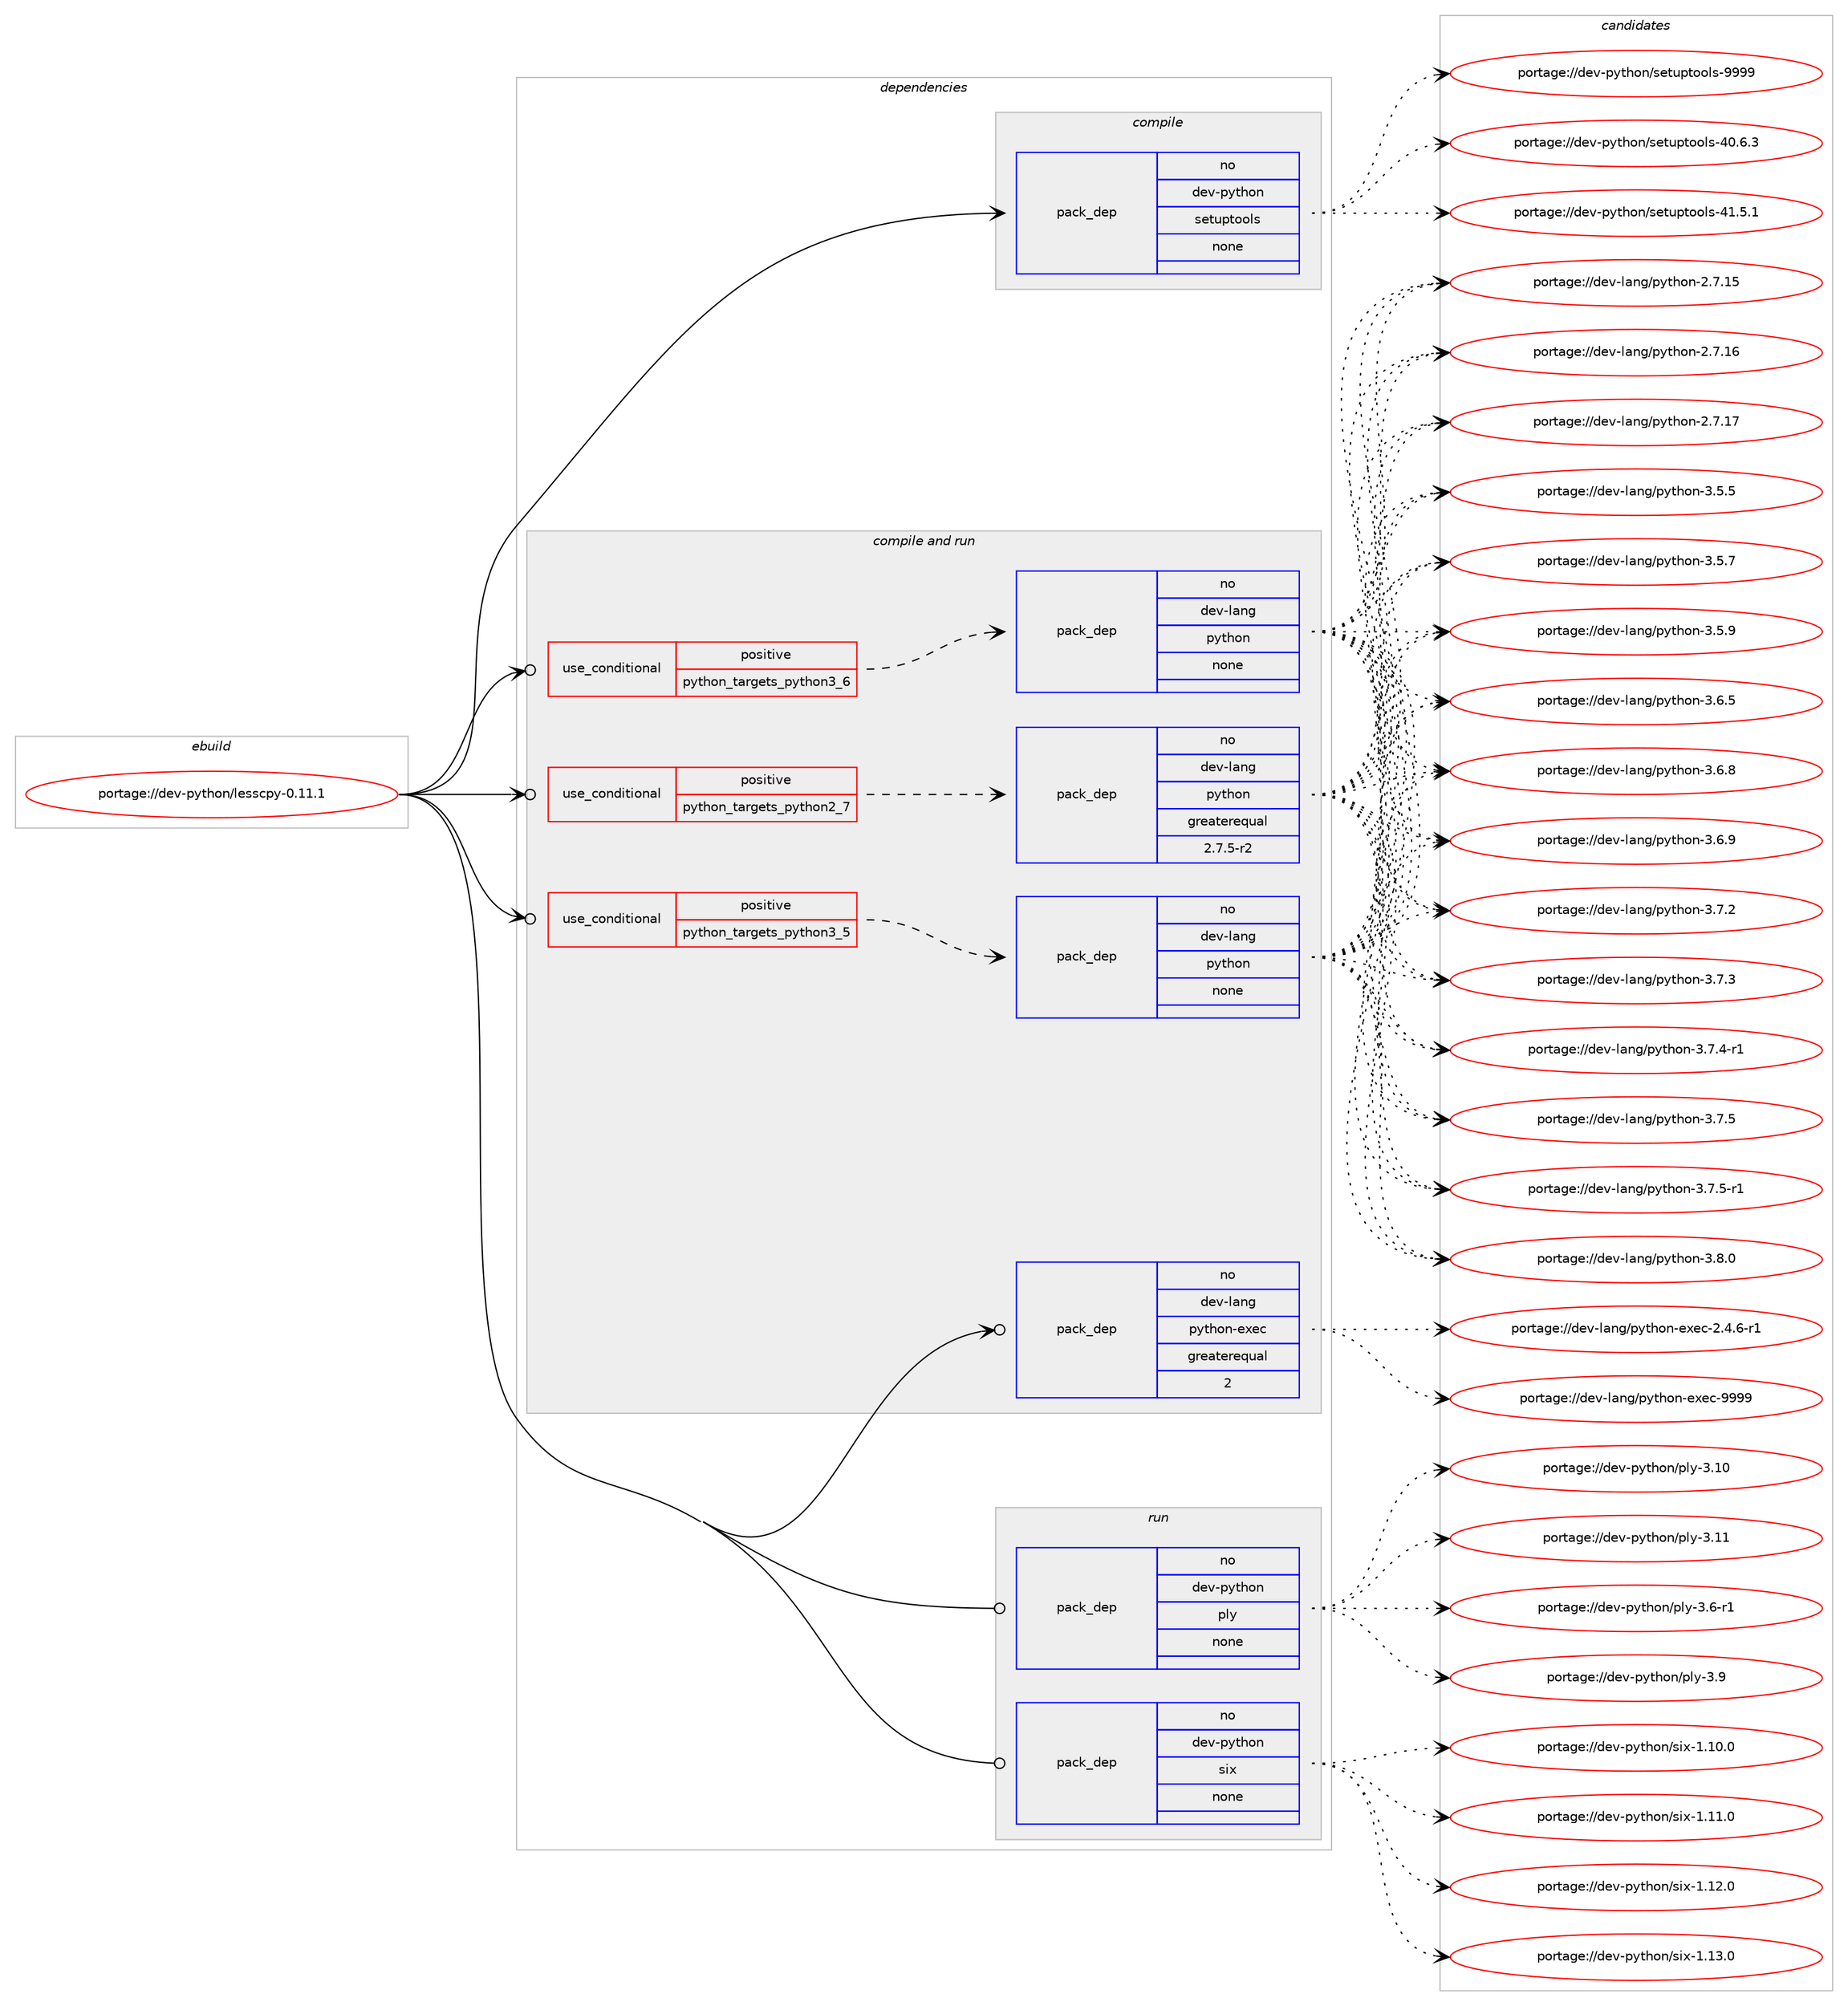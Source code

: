 digraph prolog {

# *************
# Graph options
# *************

newrank=true;
concentrate=true;
compound=true;
graph [rankdir=LR,fontname=Helvetica,fontsize=10,ranksep=1.5];#, ranksep=2.5, nodesep=0.2];
edge  [arrowhead=vee];
node  [fontname=Helvetica,fontsize=10];

# **********
# The ebuild
# **********

subgraph cluster_leftcol {
color=gray;
rank=same;
label=<<i>ebuild</i>>;
id [label="portage://dev-python/lesscpy-0.11.1", color=red, width=4, href="../dev-python/lesscpy-0.11.1.svg"];
}

# ****************
# The dependencies
# ****************

subgraph cluster_midcol {
color=gray;
label=<<i>dependencies</i>>;
subgraph cluster_compile {
fillcolor="#eeeeee";
style=filled;
label=<<i>compile</i>>;
subgraph pack113081 {
dependency147553 [label=<<TABLE BORDER="0" CELLBORDER="1" CELLSPACING="0" CELLPADDING="4" WIDTH="220"><TR><TD ROWSPAN="6" CELLPADDING="30">pack_dep</TD></TR><TR><TD WIDTH="110">no</TD></TR><TR><TD>dev-python</TD></TR><TR><TD>setuptools</TD></TR><TR><TD>none</TD></TR><TR><TD></TD></TR></TABLE>>, shape=none, color=blue];
}
id:e -> dependency147553:w [weight=20,style="solid",arrowhead="vee"];
}
subgraph cluster_compileandrun {
fillcolor="#eeeeee";
style=filled;
label=<<i>compile and run</i>>;
subgraph cond31145 {
dependency147554 [label=<<TABLE BORDER="0" CELLBORDER="1" CELLSPACING="0" CELLPADDING="4"><TR><TD ROWSPAN="3" CELLPADDING="10">use_conditional</TD></TR><TR><TD>positive</TD></TR><TR><TD>python_targets_python2_7</TD></TR></TABLE>>, shape=none, color=red];
subgraph pack113082 {
dependency147555 [label=<<TABLE BORDER="0" CELLBORDER="1" CELLSPACING="0" CELLPADDING="4" WIDTH="220"><TR><TD ROWSPAN="6" CELLPADDING="30">pack_dep</TD></TR><TR><TD WIDTH="110">no</TD></TR><TR><TD>dev-lang</TD></TR><TR><TD>python</TD></TR><TR><TD>greaterequal</TD></TR><TR><TD>2.7.5-r2</TD></TR></TABLE>>, shape=none, color=blue];
}
dependency147554:e -> dependency147555:w [weight=20,style="dashed",arrowhead="vee"];
}
id:e -> dependency147554:w [weight=20,style="solid",arrowhead="odotvee"];
subgraph cond31146 {
dependency147556 [label=<<TABLE BORDER="0" CELLBORDER="1" CELLSPACING="0" CELLPADDING="4"><TR><TD ROWSPAN="3" CELLPADDING="10">use_conditional</TD></TR><TR><TD>positive</TD></TR><TR><TD>python_targets_python3_5</TD></TR></TABLE>>, shape=none, color=red];
subgraph pack113083 {
dependency147557 [label=<<TABLE BORDER="0" CELLBORDER="1" CELLSPACING="0" CELLPADDING="4" WIDTH="220"><TR><TD ROWSPAN="6" CELLPADDING="30">pack_dep</TD></TR><TR><TD WIDTH="110">no</TD></TR><TR><TD>dev-lang</TD></TR><TR><TD>python</TD></TR><TR><TD>none</TD></TR><TR><TD></TD></TR></TABLE>>, shape=none, color=blue];
}
dependency147556:e -> dependency147557:w [weight=20,style="dashed",arrowhead="vee"];
}
id:e -> dependency147556:w [weight=20,style="solid",arrowhead="odotvee"];
subgraph cond31147 {
dependency147558 [label=<<TABLE BORDER="0" CELLBORDER="1" CELLSPACING="0" CELLPADDING="4"><TR><TD ROWSPAN="3" CELLPADDING="10">use_conditional</TD></TR><TR><TD>positive</TD></TR><TR><TD>python_targets_python3_6</TD></TR></TABLE>>, shape=none, color=red];
subgraph pack113084 {
dependency147559 [label=<<TABLE BORDER="0" CELLBORDER="1" CELLSPACING="0" CELLPADDING="4" WIDTH="220"><TR><TD ROWSPAN="6" CELLPADDING="30">pack_dep</TD></TR><TR><TD WIDTH="110">no</TD></TR><TR><TD>dev-lang</TD></TR><TR><TD>python</TD></TR><TR><TD>none</TD></TR><TR><TD></TD></TR></TABLE>>, shape=none, color=blue];
}
dependency147558:e -> dependency147559:w [weight=20,style="dashed",arrowhead="vee"];
}
id:e -> dependency147558:w [weight=20,style="solid",arrowhead="odotvee"];
subgraph pack113085 {
dependency147560 [label=<<TABLE BORDER="0" CELLBORDER="1" CELLSPACING="0" CELLPADDING="4" WIDTH="220"><TR><TD ROWSPAN="6" CELLPADDING="30">pack_dep</TD></TR><TR><TD WIDTH="110">no</TD></TR><TR><TD>dev-lang</TD></TR><TR><TD>python-exec</TD></TR><TR><TD>greaterequal</TD></TR><TR><TD>2</TD></TR></TABLE>>, shape=none, color=blue];
}
id:e -> dependency147560:w [weight=20,style="solid",arrowhead="odotvee"];
}
subgraph cluster_run {
fillcolor="#eeeeee";
style=filled;
label=<<i>run</i>>;
subgraph pack113086 {
dependency147561 [label=<<TABLE BORDER="0" CELLBORDER="1" CELLSPACING="0" CELLPADDING="4" WIDTH="220"><TR><TD ROWSPAN="6" CELLPADDING="30">pack_dep</TD></TR><TR><TD WIDTH="110">no</TD></TR><TR><TD>dev-python</TD></TR><TR><TD>ply</TD></TR><TR><TD>none</TD></TR><TR><TD></TD></TR></TABLE>>, shape=none, color=blue];
}
id:e -> dependency147561:w [weight=20,style="solid",arrowhead="odot"];
subgraph pack113087 {
dependency147562 [label=<<TABLE BORDER="0" CELLBORDER="1" CELLSPACING="0" CELLPADDING="4" WIDTH="220"><TR><TD ROWSPAN="6" CELLPADDING="30">pack_dep</TD></TR><TR><TD WIDTH="110">no</TD></TR><TR><TD>dev-python</TD></TR><TR><TD>six</TD></TR><TR><TD>none</TD></TR><TR><TD></TD></TR></TABLE>>, shape=none, color=blue];
}
id:e -> dependency147562:w [weight=20,style="solid",arrowhead="odot"];
}
}

# **************
# The candidates
# **************

subgraph cluster_choices {
rank=same;
color=gray;
label=<<i>candidates</i>>;

subgraph choice113081 {
color=black;
nodesep=1;
choiceportage100101118451121211161041111104711510111611711211611111110811545524846544651 [label="portage://dev-python/setuptools-40.6.3", color=red, width=4,href="../dev-python/setuptools-40.6.3.svg"];
choiceportage100101118451121211161041111104711510111611711211611111110811545524946534649 [label="portage://dev-python/setuptools-41.5.1", color=red, width=4,href="../dev-python/setuptools-41.5.1.svg"];
choiceportage10010111845112121116104111110471151011161171121161111111081154557575757 [label="portage://dev-python/setuptools-9999", color=red, width=4,href="../dev-python/setuptools-9999.svg"];
dependency147553:e -> choiceportage100101118451121211161041111104711510111611711211611111110811545524846544651:w [style=dotted,weight="100"];
dependency147553:e -> choiceportage100101118451121211161041111104711510111611711211611111110811545524946534649:w [style=dotted,weight="100"];
dependency147553:e -> choiceportage10010111845112121116104111110471151011161171121161111111081154557575757:w [style=dotted,weight="100"];
}
subgraph choice113082 {
color=black;
nodesep=1;
choiceportage10010111845108971101034711212111610411111045504655464953 [label="portage://dev-lang/python-2.7.15", color=red, width=4,href="../dev-lang/python-2.7.15.svg"];
choiceportage10010111845108971101034711212111610411111045504655464954 [label="portage://dev-lang/python-2.7.16", color=red, width=4,href="../dev-lang/python-2.7.16.svg"];
choiceportage10010111845108971101034711212111610411111045504655464955 [label="portage://dev-lang/python-2.7.17", color=red, width=4,href="../dev-lang/python-2.7.17.svg"];
choiceportage100101118451089711010347112121116104111110455146534653 [label="portage://dev-lang/python-3.5.5", color=red, width=4,href="../dev-lang/python-3.5.5.svg"];
choiceportage100101118451089711010347112121116104111110455146534655 [label="portage://dev-lang/python-3.5.7", color=red, width=4,href="../dev-lang/python-3.5.7.svg"];
choiceportage100101118451089711010347112121116104111110455146534657 [label="portage://dev-lang/python-3.5.9", color=red, width=4,href="../dev-lang/python-3.5.9.svg"];
choiceportage100101118451089711010347112121116104111110455146544653 [label="portage://dev-lang/python-3.6.5", color=red, width=4,href="../dev-lang/python-3.6.5.svg"];
choiceportage100101118451089711010347112121116104111110455146544656 [label="portage://dev-lang/python-3.6.8", color=red, width=4,href="../dev-lang/python-3.6.8.svg"];
choiceportage100101118451089711010347112121116104111110455146544657 [label="portage://dev-lang/python-3.6.9", color=red, width=4,href="../dev-lang/python-3.6.9.svg"];
choiceportage100101118451089711010347112121116104111110455146554650 [label="portage://dev-lang/python-3.7.2", color=red, width=4,href="../dev-lang/python-3.7.2.svg"];
choiceportage100101118451089711010347112121116104111110455146554651 [label="portage://dev-lang/python-3.7.3", color=red, width=4,href="../dev-lang/python-3.7.3.svg"];
choiceportage1001011184510897110103471121211161041111104551465546524511449 [label="portage://dev-lang/python-3.7.4-r1", color=red, width=4,href="../dev-lang/python-3.7.4-r1.svg"];
choiceportage100101118451089711010347112121116104111110455146554653 [label="portage://dev-lang/python-3.7.5", color=red, width=4,href="../dev-lang/python-3.7.5.svg"];
choiceportage1001011184510897110103471121211161041111104551465546534511449 [label="portage://dev-lang/python-3.7.5-r1", color=red, width=4,href="../dev-lang/python-3.7.5-r1.svg"];
choiceportage100101118451089711010347112121116104111110455146564648 [label="portage://dev-lang/python-3.8.0", color=red, width=4,href="../dev-lang/python-3.8.0.svg"];
dependency147555:e -> choiceportage10010111845108971101034711212111610411111045504655464953:w [style=dotted,weight="100"];
dependency147555:e -> choiceportage10010111845108971101034711212111610411111045504655464954:w [style=dotted,weight="100"];
dependency147555:e -> choiceportage10010111845108971101034711212111610411111045504655464955:w [style=dotted,weight="100"];
dependency147555:e -> choiceportage100101118451089711010347112121116104111110455146534653:w [style=dotted,weight="100"];
dependency147555:e -> choiceportage100101118451089711010347112121116104111110455146534655:w [style=dotted,weight="100"];
dependency147555:e -> choiceportage100101118451089711010347112121116104111110455146534657:w [style=dotted,weight="100"];
dependency147555:e -> choiceportage100101118451089711010347112121116104111110455146544653:w [style=dotted,weight="100"];
dependency147555:e -> choiceportage100101118451089711010347112121116104111110455146544656:w [style=dotted,weight="100"];
dependency147555:e -> choiceportage100101118451089711010347112121116104111110455146544657:w [style=dotted,weight="100"];
dependency147555:e -> choiceportage100101118451089711010347112121116104111110455146554650:w [style=dotted,weight="100"];
dependency147555:e -> choiceportage100101118451089711010347112121116104111110455146554651:w [style=dotted,weight="100"];
dependency147555:e -> choiceportage1001011184510897110103471121211161041111104551465546524511449:w [style=dotted,weight="100"];
dependency147555:e -> choiceportage100101118451089711010347112121116104111110455146554653:w [style=dotted,weight="100"];
dependency147555:e -> choiceportage1001011184510897110103471121211161041111104551465546534511449:w [style=dotted,weight="100"];
dependency147555:e -> choiceportage100101118451089711010347112121116104111110455146564648:w [style=dotted,weight="100"];
}
subgraph choice113083 {
color=black;
nodesep=1;
choiceportage10010111845108971101034711212111610411111045504655464953 [label="portage://dev-lang/python-2.7.15", color=red, width=4,href="../dev-lang/python-2.7.15.svg"];
choiceportage10010111845108971101034711212111610411111045504655464954 [label="portage://dev-lang/python-2.7.16", color=red, width=4,href="../dev-lang/python-2.7.16.svg"];
choiceportage10010111845108971101034711212111610411111045504655464955 [label="portage://dev-lang/python-2.7.17", color=red, width=4,href="../dev-lang/python-2.7.17.svg"];
choiceportage100101118451089711010347112121116104111110455146534653 [label="portage://dev-lang/python-3.5.5", color=red, width=4,href="../dev-lang/python-3.5.5.svg"];
choiceportage100101118451089711010347112121116104111110455146534655 [label="portage://dev-lang/python-3.5.7", color=red, width=4,href="../dev-lang/python-3.5.7.svg"];
choiceportage100101118451089711010347112121116104111110455146534657 [label="portage://dev-lang/python-3.5.9", color=red, width=4,href="../dev-lang/python-3.5.9.svg"];
choiceportage100101118451089711010347112121116104111110455146544653 [label="portage://dev-lang/python-3.6.5", color=red, width=4,href="../dev-lang/python-3.6.5.svg"];
choiceportage100101118451089711010347112121116104111110455146544656 [label="portage://dev-lang/python-3.6.8", color=red, width=4,href="../dev-lang/python-3.6.8.svg"];
choiceportage100101118451089711010347112121116104111110455146544657 [label="portage://dev-lang/python-3.6.9", color=red, width=4,href="../dev-lang/python-3.6.9.svg"];
choiceportage100101118451089711010347112121116104111110455146554650 [label="portage://dev-lang/python-3.7.2", color=red, width=4,href="../dev-lang/python-3.7.2.svg"];
choiceportage100101118451089711010347112121116104111110455146554651 [label="portage://dev-lang/python-3.7.3", color=red, width=4,href="../dev-lang/python-3.7.3.svg"];
choiceportage1001011184510897110103471121211161041111104551465546524511449 [label="portage://dev-lang/python-3.7.4-r1", color=red, width=4,href="../dev-lang/python-3.7.4-r1.svg"];
choiceportage100101118451089711010347112121116104111110455146554653 [label="portage://dev-lang/python-3.7.5", color=red, width=4,href="../dev-lang/python-3.7.5.svg"];
choiceportage1001011184510897110103471121211161041111104551465546534511449 [label="portage://dev-lang/python-3.7.5-r1", color=red, width=4,href="../dev-lang/python-3.7.5-r1.svg"];
choiceportage100101118451089711010347112121116104111110455146564648 [label="portage://dev-lang/python-3.8.0", color=red, width=4,href="../dev-lang/python-3.8.0.svg"];
dependency147557:e -> choiceportage10010111845108971101034711212111610411111045504655464953:w [style=dotted,weight="100"];
dependency147557:e -> choiceportage10010111845108971101034711212111610411111045504655464954:w [style=dotted,weight="100"];
dependency147557:e -> choiceportage10010111845108971101034711212111610411111045504655464955:w [style=dotted,weight="100"];
dependency147557:e -> choiceportage100101118451089711010347112121116104111110455146534653:w [style=dotted,weight="100"];
dependency147557:e -> choiceportage100101118451089711010347112121116104111110455146534655:w [style=dotted,weight="100"];
dependency147557:e -> choiceportage100101118451089711010347112121116104111110455146534657:w [style=dotted,weight="100"];
dependency147557:e -> choiceportage100101118451089711010347112121116104111110455146544653:w [style=dotted,weight="100"];
dependency147557:e -> choiceportage100101118451089711010347112121116104111110455146544656:w [style=dotted,weight="100"];
dependency147557:e -> choiceportage100101118451089711010347112121116104111110455146544657:w [style=dotted,weight="100"];
dependency147557:e -> choiceportage100101118451089711010347112121116104111110455146554650:w [style=dotted,weight="100"];
dependency147557:e -> choiceportage100101118451089711010347112121116104111110455146554651:w [style=dotted,weight="100"];
dependency147557:e -> choiceportage1001011184510897110103471121211161041111104551465546524511449:w [style=dotted,weight="100"];
dependency147557:e -> choiceportage100101118451089711010347112121116104111110455146554653:w [style=dotted,weight="100"];
dependency147557:e -> choiceportage1001011184510897110103471121211161041111104551465546534511449:w [style=dotted,weight="100"];
dependency147557:e -> choiceportage100101118451089711010347112121116104111110455146564648:w [style=dotted,weight="100"];
}
subgraph choice113084 {
color=black;
nodesep=1;
choiceportage10010111845108971101034711212111610411111045504655464953 [label="portage://dev-lang/python-2.7.15", color=red, width=4,href="../dev-lang/python-2.7.15.svg"];
choiceportage10010111845108971101034711212111610411111045504655464954 [label="portage://dev-lang/python-2.7.16", color=red, width=4,href="../dev-lang/python-2.7.16.svg"];
choiceportage10010111845108971101034711212111610411111045504655464955 [label="portage://dev-lang/python-2.7.17", color=red, width=4,href="../dev-lang/python-2.7.17.svg"];
choiceportage100101118451089711010347112121116104111110455146534653 [label="portage://dev-lang/python-3.5.5", color=red, width=4,href="../dev-lang/python-3.5.5.svg"];
choiceportage100101118451089711010347112121116104111110455146534655 [label="portage://dev-lang/python-3.5.7", color=red, width=4,href="../dev-lang/python-3.5.7.svg"];
choiceportage100101118451089711010347112121116104111110455146534657 [label="portage://dev-lang/python-3.5.9", color=red, width=4,href="../dev-lang/python-3.5.9.svg"];
choiceportage100101118451089711010347112121116104111110455146544653 [label="portage://dev-lang/python-3.6.5", color=red, width=4,href="../dev-lang/python-3.6.5.svg"];
choiceportage100101118451089711010347112121116104111110455146544656 [label="portage://dev-lang/python-3.6.8", color=red, width=4,href="../dev-lang/python-3.6.8.svg"];
choiceportage100101118451089711010347112121116104111110455146544657 [label="portage://dev-lang/python-3.6.9", color=red, width=4,href="../dev-lang/python-3.6.9.svg"];
choiceportage100101118451089711010347112121116104111110455146554650 [label="portage://dev-lang/python-3.7.2", color=red, width=4,href="../dev-lang/python-3.7.2.svg"];
choiceportage100101118451089711010347112121116104111110455146554651 [label="portage://dev-lang/python-3.7.3", color=red, width=4,href="../dev-lang/python-3.7.3.svg"];
choiceportage1001011184510897110103471121211161041111104551465546524511449 [label="portage://dev-lang/python-3.7.4-r1", color=red, width=4,href="../dev-lang/python-3.7.4-r1.svg"];
choiceportage100101118451089711010347112121116104111110455146554653 [label="portage://dev-lang/python-3.7.5", color=red, width=4,href="../dev-lang/python-3.7.5.svg"];
choiceportage1001011184510897110103471121211161041111104551465546534511449 [label="portage://dev-lang/python-3.7.5-r1", color=red, width=4,href="../dev-lang/python-3.7.5-r1.svg"];
choiceportage100101118451089711010347112121116104111110455146564648 [label="portage://dev-lang/python-3.8.0", color=red, width=4,href="../dev-lang/python-3.8.0.svg"];
dependency147559:e -> choiceportage10010111845108971101034711212111610411111045504655464953:w [style=dotted,weight="100"];
dependency147559:e -> choiceportage10010111845108971101034711212111610411111045504655464954:w [style=dotted,weight="100"];
dependency147559:e -> choiceportage10010111845108971101034711212111610411111045504655464955:w [style=dotted,weight="100"];
dependency147559:e -> choiceportage100101118451089711010347112121116104111110455146534653:w [style=dotted,weight="100"];
dependency147559:e -> choiceportage100101118451089711010347112121116104111110455146534655:w [style=dotted,weight="100"];
dependency147559:e -> choiceportage100101118451089711010347112121116104111110455146534657:w [style=dotted,weight="100"];
dependency147559:e -> choiceportage100101118451089711010347112121116104111110455146544653:w [style=dotted,weight="100"];
dependency147559:e -> choiceportage100101118451089711010347112121116104111110455146544656:w [style=dotted,weight="100"];
dependency147559:e -> choiceportage100101118451089711010347112121116104111110455146544657:w [style=dotted,weight="100"];
dependency147559:e -> choiceportage100101118451089711010347112121116104111110455146554650:w [style=dotted,weight="100"];
dependency147559:e -> choiceportage100101118451089711010347112121116104111110455146554651:w [style=dotted,weight="100"];
dependency147559:e -> choiceportage1001011184510897110103471121211161041111104551465546524511449:w [style=dotted,weight="100"];
dependency147559:e -> choiceportage100101118451089711010347112121116104111110455146554653:w [style=dotted,weight="100"];
dependency147559:e -> choiceportage1001011184510897110103471121211161041111104551465546534511449:w [style=dotted,weight="100"];
dependency147559:e -> choiceportage100101118451089711010347112121116104111110455146564648:w [style=dotted,weight="100"];
}
subgraph choice113085 {
color=black;
nodesep=1;
choiceportage10010111845108971101034711212111610411111045101120101994550465246544511449 [label="portage://dev-lang/python-exec-2.4.6-r1", color=red, width=4,href="../dev-lang/python-exec-2.4.6-r1.svg"];
choiceportage10010111845108971101034711212111610411111045101120101994557575757 [label="portage://dev-lang/python-exec-9999", color=red, width=4,href="../dev-lang/python-exec-9999.svg"];
dependency147560:e -> choiceportage10010111845108971101034711212111610411111045101120101994550465246544511449:w [style=dotted,weight="100"];
dependency147560:e -> choiceportage10010111845108971101034711212111610411111045101120101994557575757:w [style=dotted,weight="100"];
}
subgraph choice113086 {
color=black;
nodesep=1;
choiceportage10010111845112121116104111110471121081214551464948 [label="portage://dev-python/ply-3.10", color=red, width=4,href="../dev-python/ply-3.10.svg"];
choiceportage10010111845112121116104111110471121081214551464949 [label="portage://dev-python/ply-3.11", color=red, width=4,href="../dev-python/ply-3.11.svg"];
choiceportage1001011184511212111610411111047112108121455146544511449 [label="portage://dev-python/ply-3.6-r1", color=red, width=4,href="../dev-python/ply-3.6-r1.svg"];
choiceportage100101118451121211161041111104711210812145514657 [label="portage://dev-python/ply-3.9", color=red, width=4,href="../dev-python/ply-3.9.svg"];
dependency147561:e -> choiceportage10010111845112121116104111110471121081214551464948:w [style=dotted,weight="100"];
dependency147561:e -> choiceportage10010111845112121116104111110471121081214551464949:w [style=dotted,weight="100"];
dependency147561:e -> choiceportage1001011184511212111610411111047112108121455146544511449:w [style=dotted,weight="100"];
dependency147561:e -> choiceportage100101118451121211161041111104711210812145514657:w [style=dotted,weight="100"];
}
subgraph choice113087 {
color=black;
nodesep=1;
choiceportage100101118451121211161041111104711510512045494649484648 [label="portage://dev-python/six-1.10.0", color=red, width=4,href="../dev-python/six-1.10.0.svg"];
choiceportage100101118451121211161041111104711510512045494649494648 [label="portage://dev-python/six-1.11.0", color=red, width=4,href="../dev-python/six-1.11.0.svg"];
choiceportage100101118451121211161041111104711510512045494649504648 [label="portage://dev-python/six-1.12.0", color=red, width=4,href="../dev-python/six-1.12.0.svg"];
choiceportage100101118451121211161041111104711510512045494649514648 [label="portage://dev-python/six-1.13.0", color=red, width=4,href="../dev-python/six-1.13.0.svg"];
dependency147562:e -> choiceportage100101118451121211161041111104711510512045494649484648:w [style=dotted,weight="100"];
dependency147562:e -> choiceportage100101118451121211161041111104711510512045494649494648:w [style=dotted,weight="100"];
dependency147562:e -> choiceportage100101118451121211161041111104711510512045494649504648:w [style=dotted,weight="100"];
dependency147562:e -> choiceportage100101118451121211161041111104711510512045494649514648:w [style=dotted,weight="100"];
}
}

}
